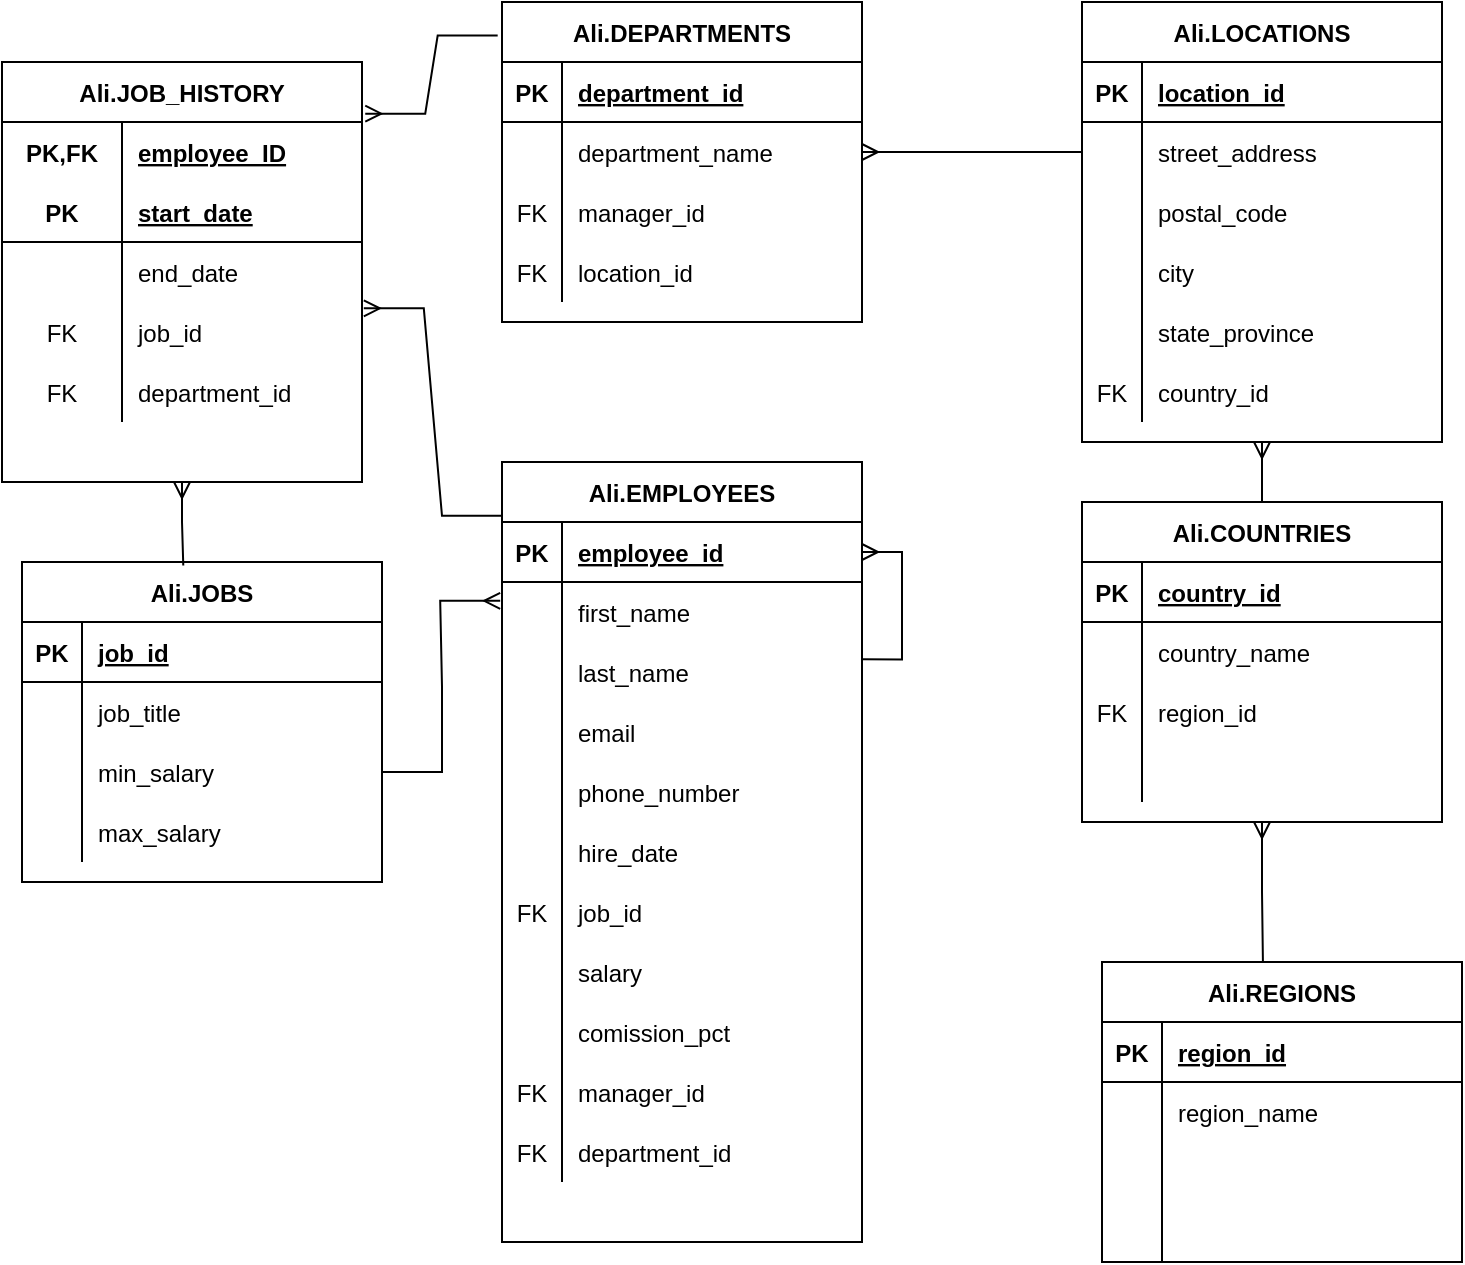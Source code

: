 <mxfile version="15.8.2" type="github" pages="2">
  <diagram id="R2lEEEUBdFMjLlhIrx00" name="Page-1">
    <mxGraphModel dx="1385" dy="2890" grid="1" gridSize="10" guides="1" tooltips="1" connect="1" arrows="1" fold="1" page="1" pageScale="1" pageWidth="850" pageHeight="1100" math="0" shadow="0" extFonts="Permanent Marker^https://fonts.googleapis.com/css?family=Permanent+Marker">
      <root>
        <mxCell id="0" />
        <mxCell id="1" parent="0" />
        <mxCell id="7fZ0vYvf8pzitBGJ73c1-1" value="Ali.JOBS" style="shape=table;startSize=30;container=1;collapsible=1;childLayout=tableLayout;fixedRows=1;rowLines=0;fontStyle=1;align=center;resizeLast=1;" vertex="1" parent="1">
          <mxGeometry x="30" y="-1840" width="180" height="160" as="geometry" />
        </mxCell>
        <mxCell id="7fZ0vYvf8pzitBGJ73c1-2" value="" style="shape=partialRectangle;collapsible=0;dropTarget=0;pointerEvents=0;fillColor=none;top=0;left=0;bottom=1;right=0;points=[[0,0.5],[1,0.5]];portConstraint=eastwest;" vertex="1" parent="7fZ0vYvf8pzitBGJ73c1-1">
          <mxGeometry y="30" width="180" height="30" as="geometry" />
        </mxCell>
        <mxCell id="7fZ0vYvf8pzitBGJ73c1-3" value="PK" style="shape=partialRectangle;connectable=0;fillColor=none;top=0;left=0;bottom=0;right=0;fontStyle=1;overflow=hidden;" vertex="1" parent="7fZ0vYvf8pzitBGJ73c1-2">
          <mxGeometry width="30" height="30" as="geometry">
            <mxRectangle width="30" height="30" as="alternateBounds" />
          </mxGeometry>
        </mxCell>
        <mxCell id="7fZ0vYvf8pzitBGJ73c1-4" value="job_id" style="shape=partialRectangle;connectable=0;fillColor=none;top=0;left=0;bottom=0;right=0;align=left;spacingLeft=6;fontStyle=5;overflow=hidden;" vertex="1" parent="7fZ0vYvf8pzitBGJ73c1-2">
          <mxGeometry x="30" width="150" height="30" as="geometry">
            <mxRectangle width="150" height="30" as="alternateBounds" />
          </mxGeometry>
        </mxCell>
        <mxCell id="7fZ0vYvf8pzitBGJ73c1-5" value="" style="shape=partialRectangle;collapsible=0;dropTarget=0;pointerEvents=0;fillColor=none;top=0;left=0;bottom=0;right=0;points=[[0,0.5],[1,0.5]];portConstraint=eastwest;" vertex="1" parent="7fZ0vYvf8pzitBGJ73c1-1">
          <mxGeometry y="60" width="180" height="30" as="geometry" />
        </mxCell>
        <mxCell id="7fZ0vYvf8pzitBGJ73c1-6" value="" style="shape=partialRectangle;connectable=0;fillColor=none;top=0;left=0;bottom=0;right=0;editable=1;overflow=hidden;" vertex="1" parent="7fZ0vYvf8pzitBGJ73c1-5">
          <mxGeometry width="30" height="30" as="geometry">
            <mxRectangle width="30" height="30" as="alternateBounds" />
          </mxGeometry>
        </mxCell>
        <mxCell id="7fZ0vYvf8pzitBGJ73c1-7" value="job_title" style="shape=partialRectangle;connectable=0;fillColor=none;top=0;left=0;bottom=0;right=0;align=left;spacingLeft=6;overflow=hidden;" vertex="1" parent="7fZ0vYvf8pzitBGJ73c1-5">
          <mxGeometry x="30" width="150" height="30" as="geometry">
            <mxRectangle width="150" height="30" as="alternateBounds" />
          </mxGeometry>
        </mxCell>
        <mxCell id="7fZ0vYvf8pzitBGJ73c1-8" value="" style="shape=partialRectangle;collapsible=0;dropTarget=0;pointerEvents=0;fillColor=none;top=0;left=0;bottom=0;right=0;points=[[0,0.5],[1,0.5]];portConstraint=eastwest;" vertex="1" parent="7fZ0vYvf8pzitBGJ73c1-1">
          <mxGeometry y="90" width="180" height="30" as="geometry" />
        </mxCell>
        <mxCell id="7fZ0vYvf8pzitBGJ73c1-9" value="" style="shape=partialRectangle;connectable=0;fillColor=none;top=0;left=0;bottom=0;right=0;editable=1;overflow=hidden;" vertex="1" parent="7fZ0vYvf8pzitBGJ73c1-8">
          <mxGeometry width="30" height="30" as="geometry">
            <mxRectangle width="30" height="30" as="alternateBounds" />
          </mxGeometry>
        </mxCell>
        <mxCell id="7fZ0vYvf8pzitBGJ73c1-10" value="min_salary" style="shape=partialRectangle;connectable=0;fillColor=none;top=0;left=0;bottom=0;right=0;align=left;spacingLeft=6;overflow=hidden;" vertex="1" parent="7fZ0vYvf8pzitBGJ73c1-8">
          <mxGeometry x="30" width="150" height="30" as="geometry">
            <mxRectangle width="150" height="30" as="alternateBounds" />
          </mxGeometry>
        </mxCell>
        <mxCell id="7fZ0vYvf8pzitBGJ73c1-11" value="" style="shape=partialRectangle;collapsible=0;dropTarget=0;pointerEvents=0;fillColor=none;top=0;left=0;bottom=0;right=0;points=[[0,0.5],[1,0.5]];portConstraint=eastwest;" vertex="1" parent="7fZ0vYvf8pzitBGJ73c1-1">
          <mxGeometry y="120" width="180" height="30" as="geometry" />
        </mxCell>
        <mxCell id="7fZ0vYvf8pzitBGJ73c1-12" value="" style="shape=partialRectangle;connectable=0;fillColor=none;top=0;left=0;bottom=0;right=0;editable=1;overflow=hidden;" vertex="1" parent="7fZ0vYvf8pzitBGJ73c1-11">
          <mxGeometry width="30" height="30" as="geometry">
            <mxRectangle width="30" height="30" as="alternateBounds" />
          </mxGeometry>
        </mxCell>
        <mxCell id="7fZ0vYvf8pzitBGJ73c1-13" value="max_salary" style="shape=partialRectangle;connectable=0;fillColor=none;top=0;left=0;bottom=0;right=0;align=left;spacingLeft=6;overflow=hidden;" vertex="1" parent="7fZ0vYvf8pzitBGJ73c1-11">
          <mxGeometry x="30" width="150" height="30" as="geometry">
            <mxRectangle width="150" height="30" as="alternateBounds" />
          </mxGeometry>
        </mxCell>
        <mxCell id="7fZ0vYvf8pzitBGJ73c1-123" style="edgeStyle=orthogonalEdgeStyle;rounded=0;orthogonalLoop=1;jettySize=auto;html=1;entryX=0.448;entryY=0.011;entryDx=0;entryDy=0;entryPerimeter=0;startArrow=ERmany;startFill=0;endArrow=none;endFill=0;" edge="1" parent="1" source="7fZ0vYvf8pzitBGJ73c1-14" target="7fZ0vYvf8pzitBGJ73c1-1">
          <mxGeometry relative="1" as="geometry" />
        </mxCell>
        <mxCell id="7fZ0vYvf8pzitBGJ73c1-14" value="Ali.JOB_HISTORY" style="shape=table;startSize=30;container=1;collapsible=1;childLayout=tableLayout;fixedRows=1;rowLines=0;fontStyle=1;align=center;resizeLast=1;" vertex="1" parent="1">
          <mxGeometry x="20" y="-2090" width="180" height="210" as="geometry" />
        </mxCell>
        <mxCell id="7fZ0vYvf8pzitBGJ73c1-15" value="" style="shape=partialRectangle;collapsible=0;dropTarget=0;pointerEvents=0;fillColor=none;top=0;left=0;bottom=0;right=0;points=[[0,0.5],[1,0.5]];portConstraint=eastwest;" vertex="1" parent="7fZ0vYvf8pzitBGJ73c1-14">
          <mxGeometry y="30" width="180" height="30" as="geometry" />
        </mxCell>
        <mxCell id="7fZ0vYvf8pzitBGJ73c1-16" value="PK,FK" style="shape=partialRectangle;connectable=0;fillColor=none;top=0;left=0;bottom=0;right=0;fontStyle=1;overflow=hidden;" vertex="1" parent="7fZ0vYvf8pzitBGJ73c1-15">
          <mxGeometry width="60" height="30" as="geometry">
            <mxRectangle width="60" height="30" as="alternateBounds" />
          </mxGeometry>
        </mxCell>
        <mxCell id="7fZ0vYvf8pzitBGJ73c1-17" value="employee_ID" style="shape=partialRectangle;connectable=0;fillColor=none;top=0;left=0;bottom=0;right=0;align=left;spacingLeft=6;fontStyle=5;overflow=hidden;" vertex="1" parent="7fZ0vYvf8pzitBGJ73c1-15">
          <mxGeometry x="60" width="120" height="30" as="geometry">
            <mxRectangle width="120" height="30" as="alternateBounds" />
          </mxGeometry>
        </mxCell>
        <mxCell id="7fZ0vYvf8pzitBGJ73c1-18" value="" style="shape=partialRectangle;collapsible=0;dropTarget=0;pointerEvents=0;fillColor=none;top=0;left=0;bottom=1;right=0;points=[[0,0.5],[1,0.5]];portConstraint=eastwest;" vertex="1" parent="7fZ0vYvf8pzitBGJ73c1-14">
          <mxGeometry y="60" width="180" height="30" as="geometry" />
        </mxCell>
        <mxCell id="7fZ0vYvf8pzitBGJ73c1-19" value="PK" style="shape=partialRectangle;connectable=0;fillColor=none;top=0;left=0;bottom=0;right=0;fontStyle=1;overflow=hidden;" vertex="1" parent="7fZ0vYvf8pzitBGJ73c1-18">
          <mxGeometry width="60" height="30" as="geometry">
            <mxRectangle width="60" height="30" as="alternateBounds" />
          </mxGeometry>
        </mxCell>
        <mxCell id="7fZ0vYvf8pzitBGJ73c1-20" value="start_date" style="shape=partialRectangle;connectable=0;fillColor=none;top=0;left=0;bottom=0;right=0;align=left;spacingLeft=6;fontStyle=5;overflow=hidden;" vertex="1" parent="7fZ0vYvf8pzitBGJ73c1-18">
          <mxGeometry x="60" width="120" height="30" as="geometry">
            <mxRectangle width="120" height="30" as="alternateBounds" />
          </mxGeometry>
        </mxCell>
        <mxCell id="7fZ0vYvf8pzitBGJ73c1-21" value="" style="shape=partialRectangle;collapsible=0;dropTarget=0;pointerEvents=0;fillColor=none;top=0;left=0;bottom=0;right=0;points=[[0,0.5],[1,0.5]];portConstraint=eastwest;" vertex="1" parent="7fZ0vYvf8pzitBGJ73c1-14">
          <mxGeometry y="90" width="180" height="30" as="geometry" />
        </mxCell>
        <mxCell id="7fZ0vYvf8pzitBGJ73c1-22" value="" style="shape=partialRectangle;connectable=0;fillColor=none;top=0;left=0;bottom=0;right=0;editable=1;overflow=hidden;" vertex="1" parent="7fZ0vYvf8pzitBGJ73c1-21">
          <mxGeometry width="60" height="30" as="geometry">
            <mxRectangle width="60" height="30" as="alternateBounds" />
          </mxGeometry>
        </mxCell>
        <mxCell id="7fZ0vYvf8pzitBGJ73c1-23" value="end_date" style="shape=partialRectangle;connectable=0;fillColor=none;top=0;left=0;bottom=0;right=0;align=left;spacingLeft=6;overflow=hidden;" vertex="1" parent="7fZ0vYvf8pzitBGJ73c1-21">
          <mxGeometry x="60" width="120" height="30" as="geometry">
            <mxRectangle width="120" height="30" as="alternateBounds" />
          </mxGeometry>
        </mxCell>
        <mxCell id="7fZ0vYvf8pzitBGJ73c1-24" value="" style="shape=partialRectangle;collapsible=0;dropTarget=0;pointerEvents=0;fillColor=none;top=0;left=0;bottom=0;right=0;points=[[0,0.5],[1,0.5]];portConstraint=eastwest;" vertex="1" parent="7fZ0vYvf8pzitBGJ73c1-14">
          <mxGeometry y="120" width="180" height="30" as="geometry" />
        </mxCell>
        <mxCell id="7fZ0vYvf8pzitBGJ73c1-25" value="FK" style="shape=partialRectangle;connectable=0;fillColor=none;top=0;left=0;bottom=0;right=0;editable=1;overflow=hidden;" vertex="1" parent="7fZ0vYvf8pzitBGJ73c1-24">
          <mxGeometry width="60" height="30" as="geometry">
            <mxRectangle width="60" height="30" as="alternateBounds" />
          </mxGeometry>
        </mxCell>
        <mxCell id="7fZ0vYvf8pzitBGJ73c1-26" value="job_id" style="shape=partialRectangle;connectable=0;fillColor=none;top=0;left=0;bottom=0;right=0;align=left;spacingLeft=6;overflow=hidden;" vertex="1" parent="7fZ0vYvf8pzitBGJ73c1-24">
          <mxGeometry x="60" width="120" height="30" as="geometry">
            <mxRectangle width="120" height="30" as="alternateBounds" />
          </mxGeometry>
        </mxCell>
        <mxCell id="7fZ0vYvf8pzitBGJ73c1-120" value="" style="shape=partialRectangle;collapsible=0;dropTarget=0;pointerEvents=0;fillColor=none;top=0;left=0;bottom=0;right=0;points=[[0,0.5],[1,0.5]];portConstraint=eastwest;" vertex="1" parent="7fZ0vYvf8pzitBGJ73c1-14">
          <mxGeometry y="150" width="180" height="30" as="geometry" />
        </mxCell>
        <mxCell id="7fZ0vYvf8pzitBGJ73c1-121" value="FK" style="shape=partialRectangle;connectable=0;fillColor=none;top=0;left=0;bottom=0;right=0;editable=1;overflow=hidden;" vertex="1" parent="7fZ0vYvf8pzitBGJ73c1-120">
          <mxGeometry width="60" height="30" as="geometry">
            <mxRectangle width="60" height="30" as="alternateBounds" />
          </mxGeometry>
        </mxCell>
        <mxCell id="7fZ0vYvf8pzitBGJ73c1-122" value="department_id" style="shape=partialRectangle;connectable=0;fillColor=none;top=0;left=0;bottom=0;right=0;align=left;spacingLeft=6;overflow=hidden;" vertex="1" parent="7fZ0vYvf8pzitBGJ73c1-120">
          <mxGeometry x="60" width="120" height="30" as="geometry">
            <mxRectangle width="120" height="30" as="alternateBounds" />
          </mxGeometry>
        </mxCell>
        <mxCell id="7fZ0vYvf8pzitBGJ73c1-28" value="Ali.DEPARTMENTS" style="shape=table;startSize=30;container=1;collapsible=1;childLayout=tableLayout;fixedRows=1;rowLines=0;fontStyle=1;align=center;resizeLast=1;" vertex="1" parent="1">
          <mxGeometry x="270" y="-2120" width="180" height="160" as="geometry" />
        </mxCell>
        <mxCell id="7fZ0vYvf8pzitBGJ73c1-29" value="" style="shape=partialRectangle;collapsible=0;dropTarget=0;pointerEvents=0;fillColor=none;top=0;left=0;bottom=1;right=0;points=[[0,0.5],[1,0.5]];portConstraint=eastwest;" vertex="1" parent="7fZ0vYvf8pzitBGJ73c1-28">
          <mxGeometry y="30" width="180" height="30" as="geometry" />
        </mxCell>
        <mxCell id="7fZ0vYvf8pzitBGJ73c1-30" value="PK" style="shape=partialRectangle;connectable=0;fillColor=none;top=0;left=0;bottom=0;right=0;fontStyle=1;overflow=hidden;" vertex="1" parent="7fZ0vYvf8pzitBGJ73c1-29">
          <mxGeometry width="30" height="30" as="geometry">
            <mxRectangle width="30" height="30" as="alternateBounds" />
          </mxGeometry>
        </mxCell>
        <mxCell id="7fZ0vYvf8pzitBGJ73c1-31" value="department_id" style="shape=partialRectangle;connectable=0;fillColor=none;top=0;left=0;bottom=0;right=0;align=left;spacingLeft=6;fontStyle=5;overflow=hidden;" vertex="1" parent="7fZ0vYvf8pzitBGJ73c1-29">
          <mxGeometry x="30" width="150" height="30" as="geometry">
            <mxRectangle width="150" height="30" as="alternateBounds" />
          </mxGeometry>
        </mxCell>
        <mxCell id="7fZ0vYvf8pzitBGJ73c1-32" value="" style="shape=partialRectangle;collapsible=0;dropTarget=0;pointerEvents=0;fillColor=none;top=0;left=0;bottom=0;right=0;points=[[0,0.5],[1,0.5]];portConstraint=eastwest;" vertex="1" parent="7fZ0vYvf8pzitBGJ73c1-28">
          <mxGeometry y="60" width="180" height="30" as="geometry" />
        </mxCell>
        <mxCell id="7fZ0vYvf8pzitBGJ73c1-33" value="" style="shape=partialRectangle;connectable=0;fillColor=none;top=0;left=0;bottom=0;right=0;editable=1;overflow=hidden;" vertex="1" parent="7fZ0vYvf8pzitBGJ73c1-32">
          <mxGeometry width="30" height="30" as="geometry">
            <mxRectangle width="30" height="30" as="alternateBounds" />
          </mxGeometry>
        </mxCell>
        <mxCell id="7fZ0vYvf8pzitBGJ73c1-34" value="department_name" style="shape=partialRectangle;connectable=0;fillColor=none;top=0;left=0;bottom=0;right=0;align=left;spacingLeft=6;overflow=hidden;" vertex="1" parent="7fZ0vYvf8pzitBGJ73c1-32">
          <mxGeometry x="30" width="150" height="30" as="geometry">
            <mxRectangle width="150" height="30" as="alternateBounds" />
          </mxGeometry>
        </mxCell>
        <mxCell id="7fZ0vYvf8pzitBGJ73c1-35" value="" style="shape=partialRectangle;collapsible=0;dropTarget=0;pointerEvents=0;fillColor=none;top=0;left=0;bottom=0;right=0;points=[[0,0.5],[1,0.5]];portConstraint=eastwest;" vertex="1" parent="7fZ0vYvf8pzitBGJ73c1-28">
          <mxGeometry y="90" width="180" height="30" as="geometry" />
        </mxCell>
        <mxCell id="7fZ0vYvf8pzitBGJ73c1-36" value="FK" style="shape=partialRectangle;connectable=0;fillColor=none;top=0;left=0;bottom=0;right=0;editable=1;overflow=hidden;" vertex="1" parent="7fZ0vYvf8pzitBGJ73c1-35">
          <mxGeometry width="30" height="30" as="geometry">
            <mxRectangle width="30" height="30" as="alternateBounds" />
          </mxGeometry>
        </mxCell>
        <mxCell id="7fZ0vYvf8pzitBGJ73c1-37" value="manager_id" style="shape=partialRectangle;connectable=0;fillColor=none;top=0;left=0;bottom=0;right=0;align=left;spacingLeft=6;overflow=hidden;" vertex="1" parent="7fZ0vYvf8pzitBGJ73c1-35">
          <mxGeometry x="30" width="150" height="30" as="geometry">
            <mxRectangle width="150" height="30" as="alternateBounds" />
          </mxGeometry>
        </mxCell>
        <mxCell id="7fZ0vYvf8pzitBGJ73c1-38" value="" style="shape=partialRectangle;collapsible=0;dropTarget=0;pointerEvents=0;fillColor=none;top=0;left=0;bottom=0;right=0;points=[[0,0.5],[1,0.5]];portConstraint=eastwest;" vertex="1" parent="7fZ0vYvf8pzitBGJ73c1-28">
          <mxGeometry y="120" width="180" height="30" as="geometry" />
        </mxCell>
        <mxCell id="7fZ0vYvf8pzitBGJ73c1-39" value="FK" style="shape=partialRectangle;connectable=0;fillColor=none;top=0;left=0;bottom=0;right=0;editable=1;overflow=hidden;" vertex="1" parent="7fZ0vYvf8pzitBGJ73c1-38">
          <mxGeometry width="30" height="30" as="geometry">
            <mxRectangle width="30" height="30" as="alternateBounds" />
          </mxGeometry>
        </mxCell>
        <mxCell id="7fZ0vYvf8pzitBGJ73c1-40" value="location_id" style="shape=partialRectangle;connectable=0;fillColor=none;top=0;left=0;bottom=0;right=0;align=left;spacingLeft=6;overflow=hidden;" vertex="1" parent="7fZ0vYvf8pzitBGJ73c1-38">
          <mxGeometry x="30" width="150" height="30" as="geometry">
            <mxRectangle width="150" height="30" as="alternateBounds" />
          </mxGeometry>
        </mxCell>
        <mxCell id="7fZ0vYvf8pzitBGJ73c1-117" style="edgeStyle=orthogonalEdgeStyle;rounded=0;orthogonalLoop=1;jettySize=auto;html=1;exitX=0.5;exitY=1;exitDx=0;exitDy=0;entryX=0.5;entryY=0;entryDx=0;entryDy=0;startArrow=ERmany;startFill=0;endArrow=none;endFill=0;" edge="1" parent="1" source="7fZ0vYvf8pzitBGJ73c1-41" target="7fZ0vYvf8pzitBGJ73c1-71">
          <mxGeometry relative="1" as="geometry" />
        </mxCell>
        <mxCell id="7fZ0vYvf8pzitBGJ73c1-41" value="Ali.LOCATIONS" style="shape=table;startSize=30;container=1;collapsible=1;childLayout=tableLayout;fixedRows=1;rowLines=0;fontStyle=1;align=center;resizeLast=1;" vertex="1" parent="1">
          <mxGeometry x="560" y="-2120" width="180" height="220" as="geometry" />
        </mxCell>
        <mxCell id="7fZ0vYvf8pzitBGJ73c1-42" value="" style="shape=partialRectangle;collapsible=0;dropTarget=0;pointerEvents=0;fillColor=none;top=0;left=0;bottom=1;right=0;points=[[0,0.5],[1,0.5]];portConstraint=eastwest;" vertex="1" parent="7fZ0vYvf8pzitBGJ73c1-41">
          <mxGeometry y="30" width="180" height="30" as="geometry" />
        </mxCell>
        <mxCell id="7fZ0vYvf8pzitBGJ73c1-43" value="PK" style="shape=partialRectangle;connectable=0;fillColor=none;top=0;left=0;bottom=0;right=0;fontStyle=1;overflow=hidden;" vertex="1" parent="7fZ0vYvf8pzitBGJ73c1-42">
          <mxGeometry width="30" height="30" as="geometry">
            <mxRectangle width="30" height="30" as="alternateBounds" />
          </mxGeometry>
        </mxCell>
        <mxCell id="7fZ0vYvf8pzitBGJ73c1-44" value="location_id" style="shape=partialRectangle;connectable=0;fillColor=none;top=0;left=0;bottom=0;right=0;align=left;spacingLeft=6;fontStyle=5;overflow=hidden;" vertex="1" parent="7fZ0vYvf8pzitBGJ73c1-42">
          <mxGeometry x="30" width="150" height="30" as="geometry">
            <mxRectangle width="150" height="30" as="alternateBounds" />
          </mxGeometry>
        </mxCell>
        <mxCell id="7fZ0vYvf8pzitBGJ73c1-45" value="" style="shape=partialRectangle;collapsible=0;dropTarget=0;pointerEvents=0;fillColor=none;top=0;left=0;bottom=0;right=0;points=[[0,0.5],[1,0.5]];portConstraint=eastwest;" vertex="1" parent="7fZ0vYvf8pzitBGJ73c1-41">
          <mxGeometry y="60" width="180" height="30" as="geometry" />
        </mxCell>
        <mxCell id="7fZ0vYvf8pzitBGJ73c1-46" value="" style="shape=partialRectangle;connectable=0;fillColor=none;top=0;left=0;bottom=0;right=0;editable=1;overflow=hidden;" vertex="1" parent="7fZ0vYvf8pzitBGJ73c1-45">
          <mxGeometry width="30" height="30" as="geometry">
            <mxRectangle width="30" height="30" as="alternateBounds" />
          </mxGeometry>
        </mxCell>
        <mxCell id="7fZ0vYvf8pzitBGJ73c1-47" value="street_address" style="shape=partialRectangle;connectable=0;fillColor=none;top=0;left=0;bottom=0;right=0;align=left;spacingLeft=6;overflow=hidden;" vertex="1" parent="7fZ0vYvf8pzitBGJ73c1-45">
          <mxGeometry x="30" width="150" height="30" as="geometry">
            <mxRectangle width="150" height="30" as="alternateBounds" />
          </mxGeometry>
        </mxCell>
        <mxCell id="7fZ0vYvf8pzitBGJ73c1-48" value="" style="shape=partialRectangle;collapsible=0;dropTarget=0;pointerEvents=0;fillColor=none;top=0;left=0;bottom=0;right=0;points=[[0,0.5],[1,0.5]];portConstraint=eastwest;" vertex="1" parent="7fZ0vYvf8pzitBGJ73c1-41">
          <mxGeometry y="90" width="180" height="30" as="geometry" />
        </mxCell>
        <mxCell id="7fZ0vYvf8pzitBGJ73c1-49" value="" style="shape=partialRectangle;connectable=0;fillColor=none;top=0;left=0;bottom=0;right=0;editable=1;overflow=hidden;" vertex="1" parent="7fZ0vYvf8pzitBGJ73c1-48">
          <mxGeometry width="30" height="30" as="geometry">
            <mxRectangle width="30" height="30" as="alternateBounds" />
          </mxGeometry>
        </mxCell>
        <mxCell id="7fZ0vYvf8pzitBGJ73c1-50" value="postal_code" style="shape=partialRectangle;connectable=0;fillColor=none;top=0;left=0;bottom=0;right=0;align=left;spacingLeft=6;overflow=hidden;" vertex="1" parent="7fZ0vYvf8pzitBGJ73c1-48">
          <mxGeometry x="30" width="150" height="30" as="geometry">
            <mxRectangle width="150" height="30" as="alternateBounds" />
          </mxGeometry>
        </mxCell>
        <mxCell id="7fZ0vYvf8pzitBGJ73c1-51" value="" style="shape=partialRectangle;collapsible=0;dropTarget=0;pointerEvents=0;fillColor=none;top=0;left=0;bottom=0;right=0;points=[[0,0.5],[1,0.5]];portConstraint=eastwest;" vertex="1" parent="7fZ0vYvf8pzitBGJ73c1-41">
          <mxGeometry y="120" width="180" height="30" as="geometry" />
        </mxCell>
        <mxCell id="7fZ0vYvf8pzitBGJ73c1-52" value="" style="shape=partialRectangle;connectable=0;fillColor=none;top=0;left=0;bottom=0;right=0;editable=1;overflow=hidden;" vertex="1" parent="7fZ0vYvf8pzitBGJ73c1-51">
          <mxGeometry width="30" height="30" as="geometry">
            <mxRectangle width="30" height="30" as="alternateBounds" />
          </mxGeometry>
        </mxCell>
        <mxCell id="7fZ0vYvf8pzitBGJ73c1-53" value="city" style="shape=partialRectangle;connectable=0;fillColor=none;top=0;left=0;bottom=0;right=0;align=left;spacingLeft=6;overflow=hidden;" vertex="1" parent="7fZ0vYvf8pzitBGJ73c1-51">
          <mxGeometry x="30" width="150" height="30" as="geometry">
            <mxRectangle width="150" height="30" as="alternateBounds" />
          </mxGeometry>
        </mxCell>
        <mxCell id="f7-nTyqXHffqu4Z8qjxX-2" value="" style="shape=partialRectangle;collapsible=0;dropTarget=0;pointerEvents=0;fillColor=none;top=0;left=0;bottom=0;right=0;points=[[0,0.5],[1,0.5]];portConstraint=eastwest;" vertex="1" parent="7fZ0vYvf8pzitBGJ73c1-41">
          <mxGeometry y="150" width="180" height="30" as="geometry" />
        </mxCell>
        <mxCell id="f7-nTyqXHffqu4Z8qjxX-3" value="" style="shape=partialRectangle;connectable=0;fillColor=none;top=0;left=0;bottom=0;right=0;editable=1;overflow=hidden;" vertex="1" parent="f7-nTyqXHffqu4Z8qjxX-2">
          <mxGeometry width="30" height="30" as="geometry">
            <mxRectangle width="30" height="30" as="alternateBounds" />
          </mxGeometry>
        </mxCell>
        <mxCell id="f7-nTyqXHffqu4Z8qjxX-4" value="state_province" style="shape=partialRectangle;connectable=0;fillColor=none;top=0;left=0;bottom=0;right=0;align=left;spacingLeft=6;overflow=hidden;" vertex="1" parent="f7-nTyqXHffqu4Z8qjxX-2">
          <mxGeometry x="30" width="150" height="30" as="geometry">
            <mxRectangle width="150" height="30" as="alternateBounds" />
          </mxGeometry>
        </mxCell>
        <mxCell id="f7-nTyqXHffqu4Z8qjxX-6" value="" style="shape=partialRectangle;collapsible=0;dropTarget=0;pointerEvents=0;fillColor=none;top=0;left=0;bottom=0;right=0;points=[[0,0.5],[1,0.5]];portConstraint=eastwest;" vertex="1" parent="7fZ0vYvf8pzitBGJ73c1-41">
          <mxGeometry y="180" width="180" height="30" as="geometry" />
        </mxCell>
        <mxCell id="f7-nTyqXHffqu4Z8qjxX-7" value="FK" style="shape=partialRectangle;connectable=0;fillColor=none;top=0;left=0;bottom=0;right=0;editable=1;overflow=hidden;" vertex="1" parent="f7-nTyqXHffqu4Z8qjxX-6">
          <mxGeometry width="30" height="30" as="geometry">
            <mxRectangle width="30" height="30" as="alternateBounds" />
          </mxGeometry>
        </mxCell>
        <mxCell id="f7-nTyqXHffqu4Z8qjxX-8" value="country_id" style="shape=partialRectangle;connectable=0;fillColor=none;top=0;left=0;bottom=0;right=0;align=left;spacingLeft=6;overflow=hidden;" vertex="1" parent="f7-nTyqXHffqu4Z8qjxX-6">
          <mxGeometry x="30" width="150" height="30" as="geometry">
            <mxRectangle width="150" height="30" as="alternateBounds" />
          </mxGeometry>
        </mxCell>
        <mxCell id="7fZ0vYvf8pzitBGJ73c1-58" value="Ali.EMPLOYEES" style="shape=table;startSize=30;container=1;collapsible=1;childLayout=tableLayout;fixedRows=1;rowLines=0;fontStyle=1;align=center;resizeLast=1;" vertex="1" parent="1">
          <mxGeometry x="270" y="-1890" width="180" height="390" as="geometry" />
        </mxCell>
        <mxCell id="7fZ0vYvf8pzitBGJ73c1-116" style="edgeStyle=orthogonalEdgeStyle;rounded=0;orthogonalLoop=1;jettySize=auto;html=1;exitX=1;exitY=0.5;exitDx=0;exitDy=0;entryX=1.002;entryY=0.289;entryDx=0;entryDy=0;entryPerimeter=0;startArrow=ERmany;startFill=0;endArrow=none;endFill=0;" edge="1" parent="7fZ0vYvf8pzitBGJ73c1-58" source="7fZ0vYvf8pzitBGJ73c1-59" target="7fZ0vYvf8pzitBGJ73c1-65">
          <mxGeometry relative="1" as="geometry" />
        </mxCell>
        <mxCell id="7fZ0vYvf8pzitBGJ73c1-59" value="" style="shape=partialRectangle;collapsible=0;dropTarget=0;pointerEvents=0;fillColor=none;top=0;left=0;bottom=1;right=0;points=[[0,0.5],[1,0.5]];portConstraint=eastwest;" vertex="1" parent="7fZ0vYvf8pzitBGJ73c1-58">
          <mxGeometry y="30" width="180" height="30" as="geometry" />
        </mxCell>
        <mxCell id="7fZ0vYvf8pzitBGJ73c1-60" value="PK" style="shape=partialRectangle;connectable=0;fillColor=none;top=0;left=0;bottom=0;right=0;fontStyle=1;overflow=hidden;" vertex="1" parent="7fZ0vYvf8pzitBGJ73c1-59">
          <mxGeometry width="30" height="30" as="geometry">
            <mxRectangle width="30" height="30" as="alternateBounds" />
          </mxGeometry>
        </mxCell>
        <mxCell id="7fZ0vYvf8pzitBGJ73c1-61" value="employee_id" style="shape=partialRectangle;connectable=0;fillColor=none;top=0;left=0;bottom=0;right=0;align=left;spacingLeft=6;fontStyle=5;overflow=hidden;" vertex="1" parent="7fZ0vYvf8pzitBGJ73c1-59">
          <mxGeometry x="30" width="150" height="30" as="geometry">
            <mxRectangle width="150" height="30" as="alternateBounds" />
          </mxGeometry>
        </mxCell>
        <mxCell id="7fZ0vYvf8pzitBGJ73c1-62" value="" style="shape=partialRectangle;collapsible=0;dropTarget=0;pointerEvents=0;fillColor=none;top=0;left=0;bottom=0;right=0;points=[[0,0.5],[1,0.5]];portConstraint=eastwest;" vertex="1" parent="7fZ0vYvf8pzitBGJ73c1-58">
          <mxGeometry y="60" width="180" height="30" as="geometry" />
        </mxCell>
        <mxCell id="7fZ0vYvf8pzitBGJ73c1-63" value="" style="shape=partialRectangle;connectable=0;fillColor=none;top=0;left=0;bottom=0;right=0;editable=1;overflow=hidden;" vertex="1" parent="7fZ0vYvf8pzitBGJ73c1-62">
          <mxGeometry width="30" height="30" as="geometry">
            <mxRectangle width="30" height="30" as="alternateBounds" />
          </mxGeometry>
        </mxCell>
        <mxCell id="7fZ0vYvf8pzitBGJ73c1-64" value="first_name" style="shape=partialRectangle;connectable=0;fillColor=none;top=0;left=0;bottom=0;right=0;align=left;spacingLeft=6;overflow=hidden;" vertex="1" parent="7fZ0vYvf8pzitBGJ73c1-62">
          <mxGeometry x="30" width="150" height="30" as="geometry">
            <mxRectangle width="150" height="30" as="alternateBounds" />
          </mxGeometry>
        </mxCell>
        <mxCell id="7fZ0vYvf8pzitBGJ73c1-65" value="" style="shape=partialRectangle;collapsible=0;dropTarget=0;pointerEvents=0;fillColor=none;top=0;left=0;bottom=0;right=0;points=[[0,0.5],[1,0.5]];portConstraint=eastwest;" vertex="1" parent="7fZ0vYvf8pzitBGJ73c1-58">
          <mxGeometry y="90" width="180" height="30" as="geometry" />
        </mxCell>
        <mxCell id="7fZ0vYvf8pzitBGJ73c1-66" value="" style="shape=partialRectangle;connectable=0;fillColor=none;top=0;left=0;bottom=0;right=0;editable=1;overflow=hidden;" vertex="1" parent="7fZ0vYvf8pzitBGJ73c1-65">
          <mxGeometry width="30" height="30" as="geometry">
            <mxRectangle width="30" height="30" as="alternateBounds" />
          </mxGeometry>
        </mxCell>
        <mxCell id="7fZ0vYvf8pzitBGJ73c1-67" value="last_name" style="shape=partialRectangle;connectable=0;fillColor=none;top=0;left=0;bottom=0;right=0;align=left;spacingLeft=6;overflow=hidden;" vertex="1" parent="7fZ0vYvf8pzitBGJ73c1-65">
          <mxGeometry x="30" width="150" height="30" as="geometry">
            <mxRectangle width="150" height="30" as="alternateBounds" />
          </mxGeometry>
        </mxCell>
        <mxCell id="7fZ0vYvf8pzitBGJ73c1-68" value="" style="shape=partialRectangle;collapsible=0;dropTarget=0;pointerEvents=0;fillColor=none;top=0;left=0;bottom=0;right=0;points=[[0,0.5],[1,0.5]];portConstraint=eastwest;" vertex="1" parent="7fZ0vYvf8pzitBGJ73c1-58">
          <mxGeometry y="120" width="180" height="30" as="geometry" />
        </mxCell>
        <mxCell id="7fZ0vYvf8pzitBGJ73c1-69" value="" style="shape=partialRectangle;connectable=0;fillColor=none;top=0;left=0;bottom=0;right=0;editable=1;overflow=hidden;" vertex="1" parent="7fZ0vYvf8pzitBGJ73c1-68">
          <mxGeometry width="30" height="30" as="geometry">
            <mxRectangle width="30" height="30" as="alternateBounds" />
          </mxGeometry>
        </mxCell>
        <mxCell id="7fZ0vYvf8pzitBGJ73c1-70" value="email" style="shape=partialRectangle;connectable=0;fillColor=none;top=0;left=0;bottom=0;right=0;align=left;spacingLeft=6;overflow=hidden;" vertex="1" parent="7fZ0vYvf8pzitBGJ73c1-68">
          <mxGeometry x="30" width="150" height="30" as="geometry">
            <mxRectangle width="150" height="30" as="alternateBounds" />
          </mxGeometry>
        </mxCell>
        <mxCell id="4fDWTx7leLgXhdJEDnql-3" value="" style="shape=partialRectangle;collapsible=0;dropTarget=0;pointerEvents=0;fillColor=none;top=0;left=0;bottom=0;right=0;points=[[0,0.5],[1,0.5]];portConstraint=eastwest;" vertex="1" parent="7fZ0vYvf8pzitBGJ73c1-58">
          <mxGeometry y="150" width="180" height="30" as="geometry" />
        </mxCell>
        <mxCell id="4fDWTx7leLgXhdJEDnql-4" value="" style="shape=partialRectangle;connectable=0;fillColor=none;top=0;left=0;bottom=0;right=0;editable=1;overflow=hidden;" vertex="1" parent="4fDWTx7leLgXhdJEDnql-3">
          <mxGeometry width="30" height="30" as="geometry">
            <mxRectangle width="30" height="30" as="alternateBounds" />
          </mxGeometry>
        </mxCell>
        <mxCell id="4fDWTx7leLgXhdJEDnql-5" value="phone_number" style="shape=partialRectangle;connectable=0;fillColor=none;top=0;left=0;bottom=0;right=0;align=left;spacingLeft=6;overflow=hidden;" vertex="1" parent="4fDWTx7leLgXhdJEDnql-3">
          <mxGeometry x="30" width="150" height="30" as="geometry">
            <mxRectangle width="150" height="30" as="alternateBounds" />
          </mxGeometry>
        </mxCell>
        <mxCell id="4fDWTx7leLgXhdJEDnql-23" value="" style="shape=partialRectangle;collapsible=0;dropTarget=0;pointerEvents=0;fillColor=none;top=0;left=0;bottom=0;right=0;points=[[0,0.5],[1,0.5]];portConstraint=eastwest;" vertex="1" parent="7fZ0vYvf8pzitBGJ73c1-58">
          <mxGeometry y="180" width="180" height="30" as="geometry" />
        </mxCell>
        <mxCell id="4fDWTx7leLgXhdJEDnql-24" value="" style="shape=partialRectangle;connectable=0;fillColor=none;top=0;left=0;bottom=0;right=0;editable=1;overflow=hidden;" vertex="1" parent="4fDWTx7leLgXhdJEDnql-23">
          <mxGeometry width="30" height="30" as="geometry">
            <mxRectangle width="30" height="30" as="alternateBounds" />
          </mxGeometry>
        </mxCell>
        <mxCell id="4fDWTx7leLgXhdJEDnql-25" value="hire_date" style="shape=partialRectangle;connectable=0;fillColor=none;top=0;left=0;bottom=0;right=0;align=left;spacingLeft=6;overflow=hidden;" vertex="1" parent="4fDWTx7leLgXhdJEDnql-23">
          <mxGeometry x="30" width="150" height="30" as="geometry">
            <mxRectangle width="150" height="30" as="alternateBounds" />
          </mxGeometry>
        </mxCell>
        <mxCell id="4fDWTx7leLgXhdJEDnql-19" value="" style="shape=partialRectangle;collapsible=0;dropTarget=0;pointerEvents=0;fillColor=none;top=0;left=0;bottom=0;right=0;points=[[0,0.5],[1,0.5]];portConstraint=eastwest;" vertex="1" parent="7fZ0vYvf8pzitBGJ73c1-58">
          <mxGeometry y="210" width="180" height="30" as="geometry" />
        </mxCell>
        <mxCell id="4fDWTx7leLgXhdJEDnql-20" value="FK" style="shape=partialRectangle;connectable=0;fillColor=none;top=0;left=0;bottom=0;right=0;editable=1;overflow=hidden;" vertex="1" parent="4fDWTx7leLgXhdJEDnql-19">
          <mxGeometry width="30" height="30" as="geometry">
            <mxRectangle width="30" height="30" as="alternateBounds" />
          </mxGeometry>
        </mxCell>
        <mxCell id="4fDWTx7leLgXhdJEDnql-21" value="job_id" style="shape=partialRectangle;connectable=0;fillColor=none;top=0;left=0;bottom=0;right=0;align=left;spacingLeft=6;overflow=hidden;" vertex="1" parent="4fDWTx7leLgXhdJEDnql-19">
          <mxGeometry x="30" width="150" height="30" as="geometry">
            <mxRectangle width="150" height="30" as="alternateBounds" />
          </mxGeometry>
        </mxCell>
        <mxCell id="4fDWTx7leLgXhdJEDnql-15" value="" style="shape=partialRectangle;collapsible=0;dropTarget=0;pointerEvents=0;fillColor=none;top=0;left=0;bottom=0;right=0;points=[[0,0.5],[1,0.5]];portConstraint=eastwest;" vertex="1" parent="7fZ0vYvf8pzitBGJ73c1-58">
          <mxGeometry y="240" width="180" height="30" as="geometry" />
        </mxCell>
        <mxCell id="4fDWTx7leLgXhdJEDnql-16" value="" style="shape=partialRectangle;connectable=0;fillColor=none;top=0;left=0;bottom=0;right=0;editable=1;overflow=hidden;" vertex="1" parent="4fDWTx7leLgXhdJEDnql-15">
          <mxGeometry width="30" height="30" as="geometry">
            <mxRectangle width="30" height="30" as="alternateBounds" />
          </mxGeometry>
        </mxCell>
        <mxCell id="4fDWTx7leLgXhdJEDnql-17" value="salary" style="shape=partialRectangle;connectable=0;fillColor=none;top=0;left=0;bottom=0;right=0;align=left;spacingLeft=6;overflow=hidden;" vertex="1" parent="4fDWTx7leLgXhdJEDnql-15">
          <mxGeometry x="30" width="150" height="30" as="geometry">
            <mxRectangle width="150" height="30" as="alternateBounds" />
          </mxGeometry>
        </mxCell>
        <mxCell id="4fDWTx7leLgXhdJEDnql-11" value="" style="shape=partialRectangle;collapsible=0;dropTarget=0;pointerEvents=0;fillColor=none;top=0;left=0;bottom=0;right=0;points=[[0,0.5],[1,0.5]];portConstraint=eastwest;" vertex="1" parent="7fZ0vYvf8pzitBGJ73c1-58">
          <mxGeometry y="270" width="180" height="30" as="geometry" />
        </mxCell>
        <mxCell id="4fDWTx7leLgXhdJEDnql-12" value="" style="shape=partialRectangle;connectable=0;fillColor=none;top=0;left=0;bottom=0;right=0;editable=1;overflow=hidden;" vertex="1" parent="4fDWTx7leLgXhdJEDnql-11">
          <mxGeometry width="30" height="30" as="geometry">
            <mxRectangle width="30" height="30" as="alternateBounds" />
          </mxGeometry>
        </mxCell>
        <mxCell id="4fDWTx7leLgXhdJEDnql-13" value="comission_pct" style="shape=partialRectangle;connectable=0;fillColor=none;top=0;left=0;bottom=0;right=0;align=left;spacingLeft=6;overflow=hidden;" vertex="1" parent="4fDWTx7leLgXhdJEDnql-11">
          <mxGeometry x="30" width="150" height="30" as="geometry">
            <mxRectangle width="150" height="30" as="alternateBounds" />
          </mxGeometry>
        </mxCell>
        <mxCell id="4fDWTx7leLgXhdJEDnql-7" value="" style="shape=partialRectangle;collapsible=0;dropTarget=0;pointerEvents=0;fillColor=none;top=0;left=0;bottom=0;right=0;points=[[0,0.5],[1,0.5]];portConstraint=eastwest;" vertex="1" parent="7fZ0vYvf8pzitBGJ73c1-58">
          <mxGeometry y="300" width="180" height="30" as="geometry" />
        </mxCell>
        <mxCell id="4fDWTx7leLgXhdJEDnql-8" value="FK" style="shape=partialRectangle;connectable=0;fillColor=none;top=0;left=0;bottom=0;right=0;editable=1;overflow=hidden;" vertex="1" parent="4fDWTx7leLgXhdJEDnql-7">
          <mxGeometry width="30" height="30" as="geometry">
            <mxRectangle width="30" height="30" as="alternateBounds" />
          </mxGeometry>
        </mxCell>
        <mxCell id="4fDWTx7leLgXhdJEDnql-9" value="manager_id" style="shape=partialRectangle;connectable=0;fillColor=none;top=0;left=0;bottom=0;right=0;align=left;spacingLeft=6;overflow=hidden;" vertex="1" parent="4fDWTx7leLgXhdJEDnql-7">
          <mxGeometry x="30" width="150" height="30" as="geometry">
            <mxRectangle width="150" height="30" as="alternateBounds" />
          </mxGeometry>
        </mxCell>
        <mxCell id="4fDWTx7leLgXhdJEDnql-27" value="" style="shape=partialRectangle;collapsible=0;dropTarget=0;pointerEvents=0;fillColor=none;top=0;left=0;bottom=0;right=0;points=[[0,0.5],[1,0.5]];portConstraint=eastwest;" vertex="1" parent="7fZ0vYvf8pzitBGJ73c1-58">
          <mxGeometry y="330" width="180" height="30" as="geometry" />
        </mxCell>
        <mxCell id="4fDWTx7leLgXhdJEDnql-28" value="FK" style="shape=partialRectangle;connectable=0;fillColor=none;top=0;left=0;bottom=0;right=0;editable=1;overflow=hidden;" vertex="1" parent="4fDWTx7leLgXhdJEDnql-27">
          <mxGeometry width="30" height="30" as="geometry">
            <mxRectangle width="30" height="30" as="alternateBounds" />
          </mxGeometry>
        </mxCell>
        <mxCell id="4fDWTx7leLgXhdJEDnql-29" value="department_id" style="shape=partialRectangle;connectable=0;fillColor=none;top=0;left=0;bottom=0;right=0;align=left;spacingLeft=6;overflow=hidden;" vertex="1" parent="4fDWTx7leLgXhdJEDnql-27">
          <mxGeometry x="30" width="150" height="30" as="geometry">
            <mxRectangle width="150" height="30" as="alternateBounds" />
          </mxGeometry>
        </mxCell>
        <mxCell id="f7-nTyqXHffqu4Z8qjxX-9" style="edgeStyle=orthogonalEdgeStyle;rounded=0;orthogonalLoop=1;jettySize=auto;html=1;entryX=0.447;entryY=-0.003;entryDx=0;entryDy=0;entryPerimeter=0;startArrow=ERmany;startFill=0;endArrow=none;endFill=0;" edge="1" parent="1" source="7fZ0vYvf8pzitBGJ73c1-71" target="7fZ0vYvf8pzitBGJ73c1-84">
          <mxGeometry relative="1" as="geometry" />
        </mxCell>
        <mxCell id="7fZ0vYvf8pzitBGJ73c1-71" value="Ali.COUNTRIES" style="shape=table;startSize=30;container=1;collapsible=1;childLayout=tableLayout;fixedRows=1;rowLines=0;fontStyle=1;align=center;resizeLast=1;" vertex="1" parent="1">
          <mxGeometry x="560" y="-1870" width="180" height="160" as="geometry" />
        </mxCell>
        <mxCell id="7fZ0vYvf8pzitBGJ73c1-72" value="" style="shape=partialRectangle;collapsible=0;dropTarget=0;pointerEvents=0;fillColor=none;top=0;left=0;bottom=1;right=0;points=[[0,0.5],[1,0.5]];portConstraint=eastwest;" vertex="1" parent="7fZ0vYvf8pzitBGJ73c1-71">
          <mxGeometry y="30" width="180" height="30" as="geometry" />
        </mxCell>
        <mxCell id="7fZ0vYvf8pzitBGJ73c1-73" value="PK" style="shape=partialRectangle;connectable=0;fillColor=none;top=0;left=0;bottom=0;right=0;fontStyle=1;overflow=hidden;" vertex="1" parent="7fZ0vYvf8pzitBGJ73c1-72">
          <mxGeometry width="30" height="30" as="geometry">
            <mxRectangle width="30" height="30" as="alternateBounds" />
          </mxGeometry>
        </mxCell>
        <mxCell id="7fZ0vYvf8pzitBGJ73c1-74" value="country_id" style="shape=partialRectangle;connectable=0;fillColor=none;top=0;left=0;bottom=0;right=0;align=left;spacingLeft=6;fontStyle=5;overflow=hidden;" vertex="1" parent="7fZ0vYvf8pzitBGJ73c1-72">
          <mxGeometry x="30" width="150" height="30" as="geometry">
            <mxRectangle width="150" height="30" as="alternateBounds" />
          </mxGeometry>
        </mxCell>
        <mxCell id="7fZ0vYvf8pzitBGJ73c1-75" value="" style="shape=partialRectangle;collapsible=0;dropTarget=0;pointerEvents=0;fillColor=none;top=0;left=0;bottom=0;right=0;points=[[0,0.5],[1,0.5]];portConstraint=eastwest;" vertex="1" parent="7fZ0vYvf8pzitBGJ73c1-71">
          <mxGeometry y="60" width="180" height="30" as="geometry" />
        </mxCell>
        <mxCell id="7fZ0vYvf8pzitBGJ73c1-76" value="" style="shape=partialRectangle;connectable=0;fillColor=none;top=0;left=0;bottom=0;right=0;editable=1;overflow=hidden;" vertex="1" parent="7fZ0vYvf8pzitBGJ73c1-75">
          <mxGeometry width="30" height="30" as="geometry">
            <mxRectangle width="30" height="30" as="alternateBounds" />
          </mxGeometry>
        </mxCell>
        <mxCell id="7fZ0vYvf8pzitBGJ73c1-77" value="country_name" style="shape=partialRectangle;connectable=0;fillColor=none;top=0;left=0;bottom=0;right=0;align=left;spacingLeft=6;overflow=hidden;" vertex="1" parent="7fZ0vYvf8pzitBGJ73c1-75">
          <mxGeometry x="30" width="150" height="30" as="geometry">
            <mxRectangle width="150" height="30" as="alternateBounds" />
          </mxGeometry>
        </mxCell>
        <mxCell id="7fZ0vYvf8pzitBGJ73c1-78" value="" style="shape=partialRectangle;collapsible=0;dropTarget=0;pointerEvents=0;fillColor=none;top=0;left=0;bottom=0;right=0;points=[[0,0.5],[1,0.5]];portConstraint=eastwest;" vertex="1" parent="7fZ0vYvf8pzitBGJ73c1-71">
          <mxGeometry y="90" width="180" height="30" as="geometry" />
        </mxCell>
        <mxCell id="7fZ0vYvf8pzitBGJ73c1-79" value="FK" style="shape=partialRectangle;connectable=0;fillColor=none;top=0;left=0;bottom=0;right=0;editable=1;overflow=hidden;" vertex="1" parent="7fZ0vYvf8pzitBGJ73c1-78">
          <mxGeometry width="30" height="30" as="geometry">
            <mxRectangle width="30" height="30" as="alternateBounds" />
          </mxGeometry>
        </mxCell>
        <mxCell id="7fZ0vYvf8pzitBGJ73c1-80" value="region_id" style="shape=partialRectangle;connectable=0;fillColor=none;top=0;left=0;bottom=0;right=0;align=left;spacingLeft=6;overflow=hidden;" vertex="1" parent="7fZ0vYvf8pzitBGJ73c1-78">
          <mxGeometry x="30" width="150" height="30" as="geometry">
            <mxRectangle width="150" height="30" as="alternateBounds" />
          </mxGeometry>
        </mxCell>
        <mxCell id="7fZ0vYvf8pzitBGJ73c1-81" value="" style="shape=partialRectangle;collapsible=0;dropTarget=0;pointerEvents=0;fillColor=none;top=0;left=0;bottom=0;right=0;points=[[0,0.5],[1,0.5]];portConstraint=eastwest;" vertex="1" parent="7fZ0vYvf8pzitBGJ73c1-71">
          <mxGeometry y="120" width="180" height="30" as="geometry" />
        </mxCell>
        <mxCell id="7fZ0vYvf8pzitBGJ73c1-82" value="" style="shape=partialRectangle;connectable=0;fillColor=none;top=0;left=0;bottom=0;right=0;editable=1;overflow=hidden;" vertex="1" parent="7fZ0vYvf8pzitBGJ73c1-81">
          <mxGeometry width="30" height="30" as="geometry">
            <mxRectangle width="30" height="30" as="alternateBounds" />
          </mxGeometry>
        </mxCell>
        <mxCell id="7fZ0vYvf8pzitBGJ73c1-83" value="" style="shape=partialRectangle;connectable=0;fillColor=none;top=0;left=0;bottom=0;right=0;align=left;spacingLeft=6;overflow=hidden;" vertex="1" parent="7fZ0vYvf8pzitBGJ73c1-81">
          <mxGeometry x="30" width="150" height="30" as="geometry">
            <mxRectangle width="150" height="30" as="alternateBounds" />
          </mxGeometry>
        </mxCell>
        <mxCell id="7fZ0vYvf8pzitBGJ73c1-84" value="Ali.REGIONS" style="shape=table;startSize=30;container=1;collapsible=1;childLayout=tableLayout;fixedRows=1;rowLines=0;fontStyle=1;align=center;resizeLast=1;" vertex="1" parent="1">
          <mxGeometry x="570" y="-1640" width="180" height="150" as="geometry" />
        </mxCell>
        <mxCell id="7fZ0vYvf8pzitBGJ73c1-85" value="" style="shape=partialRectangle;collapsible=0;dropTarget=0;pointerEvents=0;fillColor=none;top=0;left=0;bottom=1;right=0;points=[[0,0.5],[1,0.5]];portConstraint=eastwest;" vertex="1" parent="7fZ0vYvf8pzitBGJ73c1-84">
          <mxGeometry y="30" width="180" height="30" as="geometry" />
        </mxCell>
        <mxCell id="7fZ0vYvf8pzitBGJ73c1-86" value="PK" style="shape=partialRectangle;connectable=0;fillColor=none;top=0;left=0;bottom=0;right=0;fontStyle=1;overflow=hidden;" vertex="1" parent="7fZ0vYvf8pzitBGJ73c1-85">
          <mxGeometry width="30" height="30" as="geometry">
            <mxRectangle width="30" height="30" as="alternateBounds" />
          </mxGeometry>
        </mxCell>
        <mxCell id="7fZ0vYvf8pzitBGJ73c1-87" value="region_id" style="shape=partialRectangle;connectable=0;fillColor=none;top=0;left=0;bottom=0;right=0;align=left;spacingLeft=6;fontStyle=5;overflow=hidden;" vertex="1" parent="7fZ0vYvf8pzitBGJ73c1-85">
          <mxGeometry x="30" width="150" height="30" as="geometry">
            <mxRectangle width="150" height="30" as="alternateBounds" />
          </mxGeometry>
        </mxCell>
        <mxCell id="7fZ0vYvf8pzitBGJ73c1-88" value="" style="shape=partialRectangle;collapsible=0;dropTarget=0;pointerEvents=0;fillColor=none;top=0;left=0;bottom=0;right=0;points=[[0,0.5],[1,0.5]];portConstraint=eastwest;" vertex="1" parent="7fZ0vYvf8pzitBGJ73c1-84">
          <mxGeometry y="60" width="180" height="30" as="geometry" />
        </mxCell>
        <mxCell id="7fZ0vYvf8pzitBGJ73c1-89" value="" style="shape=partialRectangle;connectable=0;fillColor=none;top=0;left=0;bottom=0;right=0;editable=1;overflow=hidden;" vertex="1" parent="7fZ0vYvf8pzitBGJ73c1-88">
          <mxGeometry width="30" height="30" as="geometry">
            <mxRectangle width="30" height="30" as="alternateBounds" />
          </mxGeometry>
        </mxCell>
        <mxCell id="7fZ0vYvf8pzitBGJ73c1-90" value="region_name" style="shape=partialRectangle;connectable=0;fillColor=none;top=0;left=0;bottom=0;right=0;align=left;spacingLeft=6;overflow=hidden;" vertex="1" parent="7fZ0vYvf8pzitBGJ73c1-88">
          <mxGeometry x="30" width="150" height="30" as="geometry">
            <mxRectangle width="150" height="30" as="alternateBounds" />
          </mxGeometry>
        </mxCell>
        <mxCell id="7fZ0vYvf8pzitBGJ73c1-91" value="" style="shape=partialRectangle;collapsible=0;dropTarget=0;pointerEvents=0;fillColor=none;top=0;left=0;bottom=0;right=0;points=[[0,0.5],[1,0.5]];portConstraint=eastwest;" vertex="1" parent="7fZ0vYvf8pzitBGJ73c1-84">
          <mxGeometry y="90" width="180" height="30" as="geometry" />
        </mxCell>
        <mxCell id="7fZ0vYvf8pzitBGJ73c1-92" value="" style="shape=partialRectangle;connectable=0;fillColor=none;top=0;left=0;bottom=0;right=0;editable=1;overflow=hidden;" vertex="1" parent="7fZ0vYvf8pzitBGJ73c1-91">
          <mxGeometry width="30" height="30" as="geometry">
            <mxRectangle width="30" height="30" as="alternateBounds" />
          </mxGeometry>
        </mxCell>
        <mxCell id="7fZ0vYvf8pzitBGJ73c1-93" value="" style="shape=partialRectangle;connectable=0;fillColor=none;top=0;left=0;bottom=0;right=0;align=left;spacingLeft=6;overflow=hidden;" vertex="1" parent="7fZ0vYvf8pzitBGJ73c1-91">
          <mxGeometry x="30" width="150" height="30" as="geometry">
            <mxRectangle width="150" height="30" as="alternateBounds" />
          </mxGeometry>
        </mxCell>
        <mxCell id="7fZ0vYvf8pzitBGJ73c1-94" value="" style="shape=partialRectangle;collapsible=0;dropTarget=0;pointerEvents=0;fillColor=none;top=0;left=0;bottom=0;right=0;points=[[0,0.5],[1,0.5]];portConstraint=eastwest;" vertex="1" parent="7fZ0vYvf8pzitBGJ73c1-84">
          <mxGeometry y="120" width="180" height="30" as="geometry" />
        </mxCell>
        <mxCell id="7fZ0vYvf8pzitBGJ73c1-95" value="" style="shape=partialRectangle;connectable=0;fillColor=none;top=0;left=0;bottom=0;right=0;editable=1;overflow=hidden;" vertex="1" parent="7fZ0vYvf8pzitBGJ73c1-94">
          <mxGeometry width="30" height="30" as="geometry">
            <mxRectangle width="30" height="30" as="alternateBounds" />
          </mxGeometry>
        </mxCell>
        <mxCell id="7fZ0vYvf8pzitBGJ73c1-96" value="" style="shape=partialRectangle;connectable=0;fillColor=none;top=0;left=0;bottom=0;right=0;align=left;spacingLeft=6;overflow=hidden;" vertex="1" parent="7fZ0vYvf8pzitBGJ73c1-94">
          <mxGeometry x="30" width="150" height="30" as="geometry">
            <mxRectangle width="150" height="30" as="alternateBounds" />
          </mxGeometry>
        </mxCell>
        <mxCell id="7fZ0vYvf8pzitBGJ73c1-107" value="" style="edgeStyle=entityRelationEdgeStyle;fontSize=12;html=1;endArrow=ERmany;rounded=0;exitX=1;exitY=0.5;exitDx=0;exitDy=0;entryX=-0.005;entryY=0.313;entryDx=0;entryDy=0;entryPerimeter=0;" edge="1" parent="1" source="7fZ0vYvf8pzitBGJ73c1-8" target="7fZ0vYvf8pzitBGJ73c1-62">
          <mxGeometry width="100" height="100" relative="1" as="geometry">
            <mxPoint x="220" y="-1750" as="sourcePoint" />
            <mxPoint x="250" y="-1840" as="targetPoint" />
          </mxGeometry>
        </mxCell>
        <mxCell id="7fZ0vYvf8pzitBGJ73c1-109" value="" style="edgeStyle=entityRelationEdgeStyle;fontSize=12;html=1;endArrow=none;rounded=0;strokeColor=none;startArrow=ERmany;startFill=0;endFill=0;" edge="1" parent="1">
          <mxGeometry width="100" height="100" relative="1" as="geometry">
            <mxPoint x="230" y="-1870" as="sourcePoint" />
            <mxPoint x="210" y="-1900" as="targetPoint" />
          </mxGeometry>
        </mxCell>
        <mxCell id="7fZ0vYvf8pzitBGJ73c1-111" value="" style="edgeStyle=entityRelationEdgeStyle;fontSize=12;html=1;endArrow=none;rounded=0;startArrow=ERmany;startFill=0;endFill=0;entryX=0;entryY=0.069;entryDx=0;entryDy=0;entryPerimeter=0;exitX=1.005;exitY=0.105;exitDx=0;exitDy=0;exitPerimeter=0;" edge="1" parent="1" source="7fZ0vYvf8pzitBGJ73c1-24" target="7fZ0vYvf8pzitBGJ73c1-58">
          <mxGeometry width="100" height="100" relative="1" as="geometry">
            <mxPoint x="160" y="-1890" as="sourcePoint" />
            <mxPoint x="260" y="-1990" as="targetPoint" />
          </mxGeometry>
        </mxCell>
        <mxCell id="7fZ0vYvf8pzitBGJ73c1-114" value="" style="edgeStyle=entityRelationEdgeStyle;fontSize=12;html=1;endArrow=none;rounded=0;endFill=0;startArrow=ERmany;startFill=0;entryX=-0.012;entryY=0.105;entryDx=0;entryDy=0;entryPerimeter=0;exitX=1.009;exitY=0.123;exitDx=0;exitDy=0;exitPerimeter=0;" edge="1" parent="1" source="7fZ0vYvf8pzitBGJ73c1-14" target="7fZ0vYvf8pzitBGJ73c1-28">
          <mxGeometry width="100" height="100" relative="1" as="geometry">
            <mxPoint x="160" y="-2120" as="sourcePoint" />
            <mxPoint x="240" y="-2110" as="targetPoint" />
          </mxGeometry>
        </mxCell>
        <mxCell id="7fZ0vYvf8pzitBGJ73c1-115" style="edgeStyle=orthogonalEdgeStyle;rounded=0;orthogonalLoop=1;jettySize=auto;html=1;exitX=1;exitY=0.5;exitDx=0;exitDy=0;entryX=0;entryY=0.5;entryDx=0;entryDy=0;startArrow=ERmany;startFill=0;endArrow=none;endFill=0;" edge="1" parent="1" source="7fZ0vYvf8pzitBGJ73c1-32" target="7fZ0vYvf8pzitBGJ73c1-45">
          <mxGeometry relative="1" as="geometry" />
        </mxCell>
      </root>
    </mxGraphModel>
  </diagram>
  <diagram id="zt_gyZj3tKA7uvmuHi2A" name="Page-2">
    <mxGraphModel dx="460" dy="784" grid="1" gridSize="10" guides="1" tooltips="1" connect="1" arrows="1" fold="1" page="1" pageScale="1" pageWidth="850" pageHeight="1100" math="0" shadow="0">
      <root>
        <mxCell id="sguQNjLqnMGoMtbMPRyv-0" />
        <mxCell id="sguQNjLqnMGoMtbMPRyv-1" parent="sguQNjLqnMGoMtbMPRyv-0" />
      </root>
    </mxGraphModel>
  </diagram>
</mxfile>
